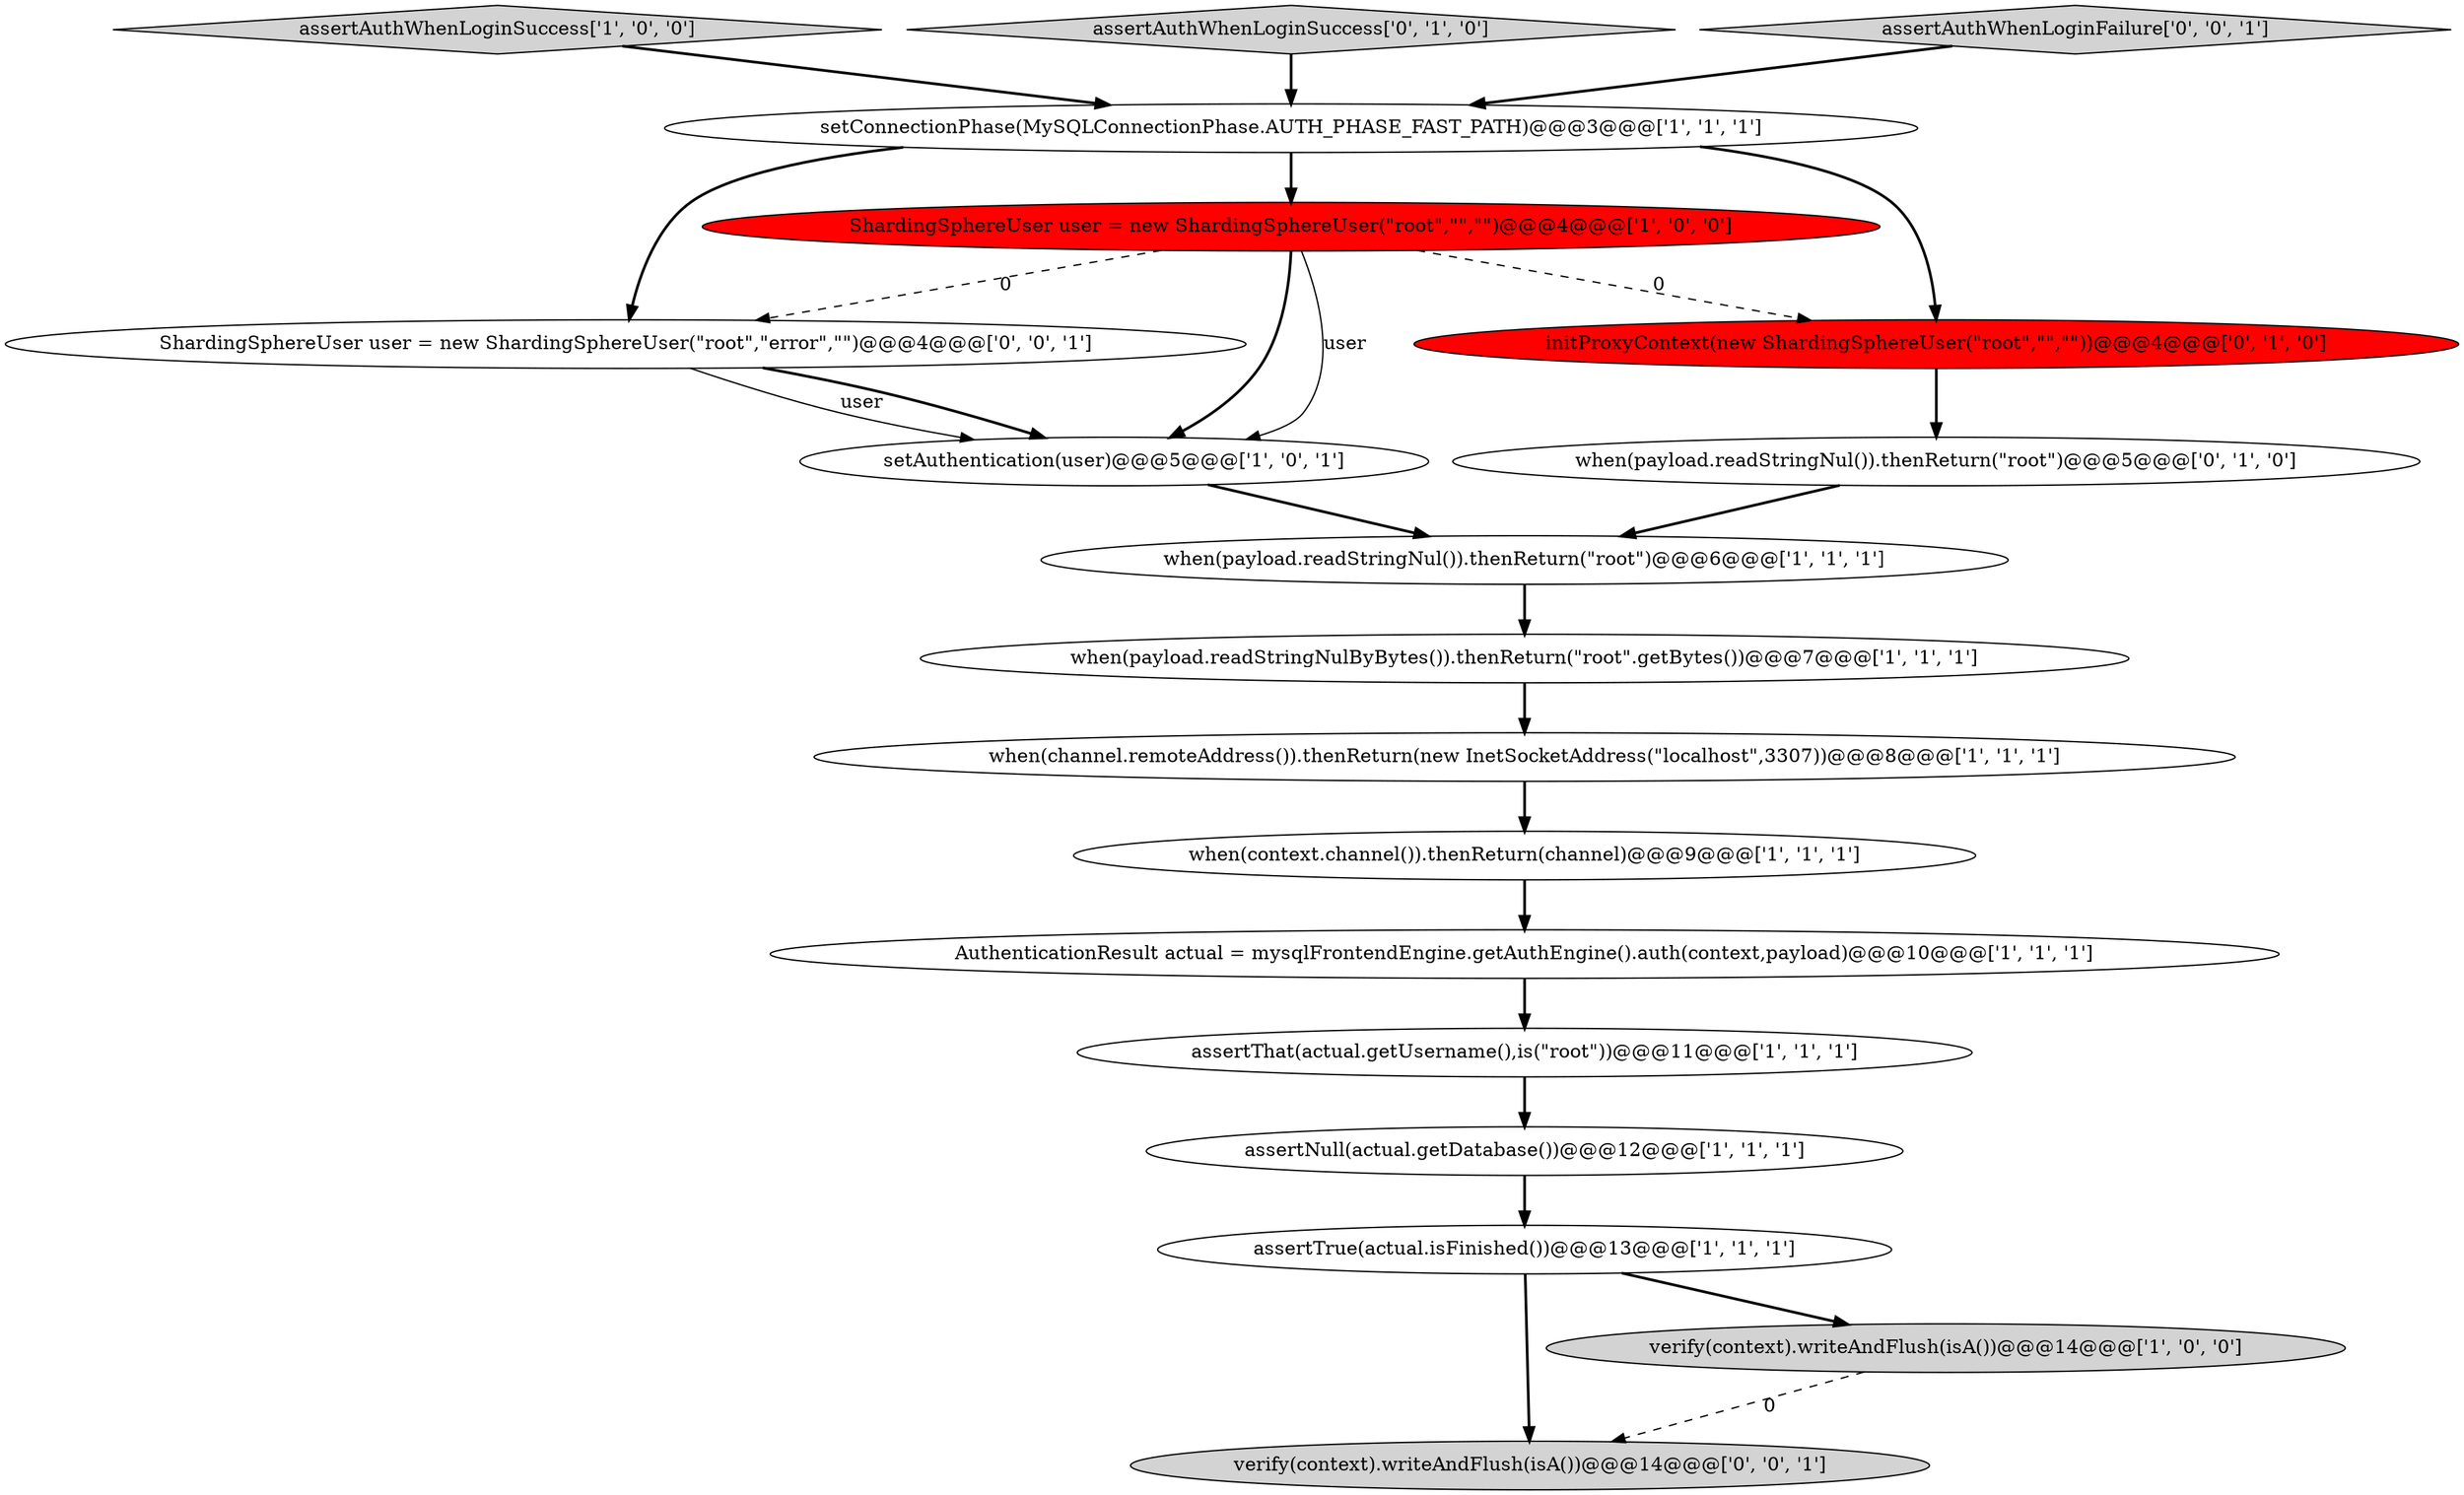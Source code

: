 digraph {
7 [style = filled, label = "assertTrue(actual.isFinished())@@@13@@@['1', '1', '1']", fillcolor = white, shape = ellipse image = "AAA0AAABBB1BBB"];
8 [style = filled, label = "assertAuthWhenLoginSuccess['1', '0', '0']", fillcolor = lightgray, shape = diamond image = "AAA0AAABBB1BBB"];
2 [style = filled, label = "AuthenticationResult actual = mysqlFrontendEngine.getAuthEngine().auth(context,payload)@@@10@@@['1', '1', '1']", fillcolor = white, shape = ellipse image = "AAA0AAABBB1BBB"];
11 [style = filled, label = "assertThat(actual.getUsername(),is(\"root\"))@@@11@@@['1', '1', '1']", fillcolor = white, shape = ellipse image = "AAA0AAABBB1BBB"];
0 [style = filled, label = "when(payload.readStringNulByBytes()).thenReturn(\"root\".getBytes())@@@7@@@['1', '1', '1']", fillcolor = white, shape = ellipse image = "AAA0AAABBB1BBB"];
1 [style = filled, label = "ShardingSphereUser user = new ShardingSphereUser(\"root\",\"\",\"\")@@@4@@@['1', '0', '0']", fillcolor = red, shape = ellipse image = "AAA1AAABBB1BBB"];
3 [style = filled, label = "setAuthentication(user)@@@5@@@['1', '0', '1']", fillcolor = white, shape = ellipse image = "AAA0AAABBB1BBB"];
13 [style = filled, label = "initProxyContext(new ShardingSphereUser(\"root\",\"\",\"\"))@@@4@@@['0', '1', '0']", fillcolor = red, shape = ellipse image = "AAA1AAABBB2BBB"];
4 [style = filled, label = "setConnectionPhase(MySQLConnectionPhase.AUTH_PHASE_FAST_PATH)@@@3@@@['1', '1', '1']", fillcolor = white, shape = ellipse image = "AAA0AAABBB1BBB"];
6 [style = filled, label = "verify(context).writeAndFlush(isA())@@@14@@@['1', '0', '0']", fillcolor = lightgray, shape = ellipse image = "AAA0AAABBB1BBB"];
17 [style = filled, label = "ShardingSphereUser user = new ShardingSphereUser(\"root\",\"error\",\"\")@@@4@@@['0', '0', '1']", fillcolor = white, shape = ellipse image = "AAA0AAABBB3BBB"];
9 [style = filled, label = "when(payload.readStringNul()).thenReturn(\"root\")@@@6@@@['1', '1', '1']", fillcolor = white, shape = ellipse image = "AAA0AAABBB1BBB"];
14 [style = filled, label = "when(payload.readStringNul()).thenReturn(\"root\")@@@5@@@['0', '1', '0']", fillcolor = white, shape = ellipse image = "AAA0AAABBB2BBB"];
12 [style = filled, label = "when(channel.remoteAddress()).thenReturn(new InetSocketAddress(\"localhost\",3307))@@@8@@@['1', '1', '1']", fillcolor = white, shape = ellipse image = "AAA0AAABBB1BBB"];
15 [style = filled, label = "assertAuthWhenLoginSuccess['0', '1', '0']", fillcolor = lightgray, shape = diamond image = "AAA0AAABBB2BBB"];
16 [style = filled, label = "assertAuthWhenLoginFailure['0', '0', '1']", fillcolor = lightgray, shape = diamond image = "AAA0AAABBB3BBB"];
10 [style = filled, label = "assertNull(actual.getDatabase())@@@12@@@['1', '1', '1']", fillcolor = white, shape = ellipse image = "AAA0AAABBB1BBB"];
18 [style = filled, label = "verify(context).writeAndFlush(isA())@@@14@@@['0', '0', '1']", fillcolor = lightgray, shape = ellipse image = "AAA0AAABBB3BBB"];
5 [style = filled, label = "when(context.channel()).thenReturn(channel)@@@9@@@['1', '1', '1']", fillcolor = white, shape = ellipse image = "AAA0AAABBB1BBB"];
1->3 [style = solid, label="user"];
9->0 [style = bold, label=""];
12->5 [style = bold, label=""];
4->17 [style = bold, label=""];
0->12 [style = bold, label=""];
4->13 [style = bold, label=""];
1->3 [style = bold, label=""];
17->3 [style = solid, label="user"];
10->7 [style = bold, label=""];
6->18 [style = dashed, label="0"];
1->13 [style = dashed, label="0"];
3->9 [style = bold, label=""];
5->2 [style = bold, label=""];
1->17 [style = dashed, label="0"];
11->10 [style = bold, label=""];
7->6 [style = bold, label=""];
15->4 [style = bold, label=""];
17->3 [style = bold, label=""];
7->18 [style = bold, label=""];
14->9 [style = bold, label=""];
4->1 [style = bold, label=""];
8->4 [style = bold, label=""];
16->4 [style = bold, label=""];
13->14 [style = bold, label=""];
2->11 [style = bold, label=""];
}
